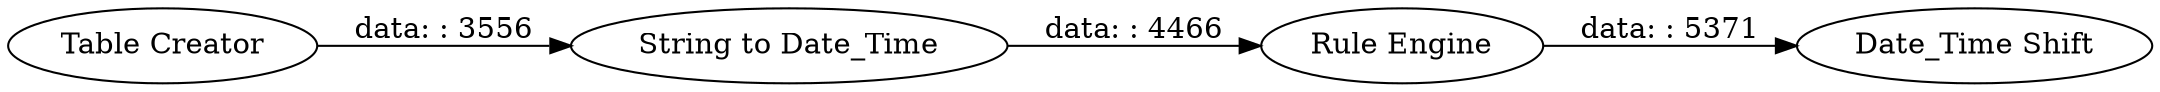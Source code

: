 digraph {
	"-812641780240795786_37" [label="Table Creator"]
	"-812641780240795786_39" [label="String to Date_Time"]
	"-812641780240795786_38" [label="Rule Engine"]
	"-812641780240795786_40" [label="Date_Time Shift"]
	"-812641780240795786_39" -> "-812641780240795786_38" [label="data: : 4466"]
	"-812641780240795786_37" -> "-812641780240795786_39" [label="data: : 3556"]
	"-812641780240795786_38" -> "-812641780240795786_40" [label="data: : 5371"]
	rankdir=LR
}

